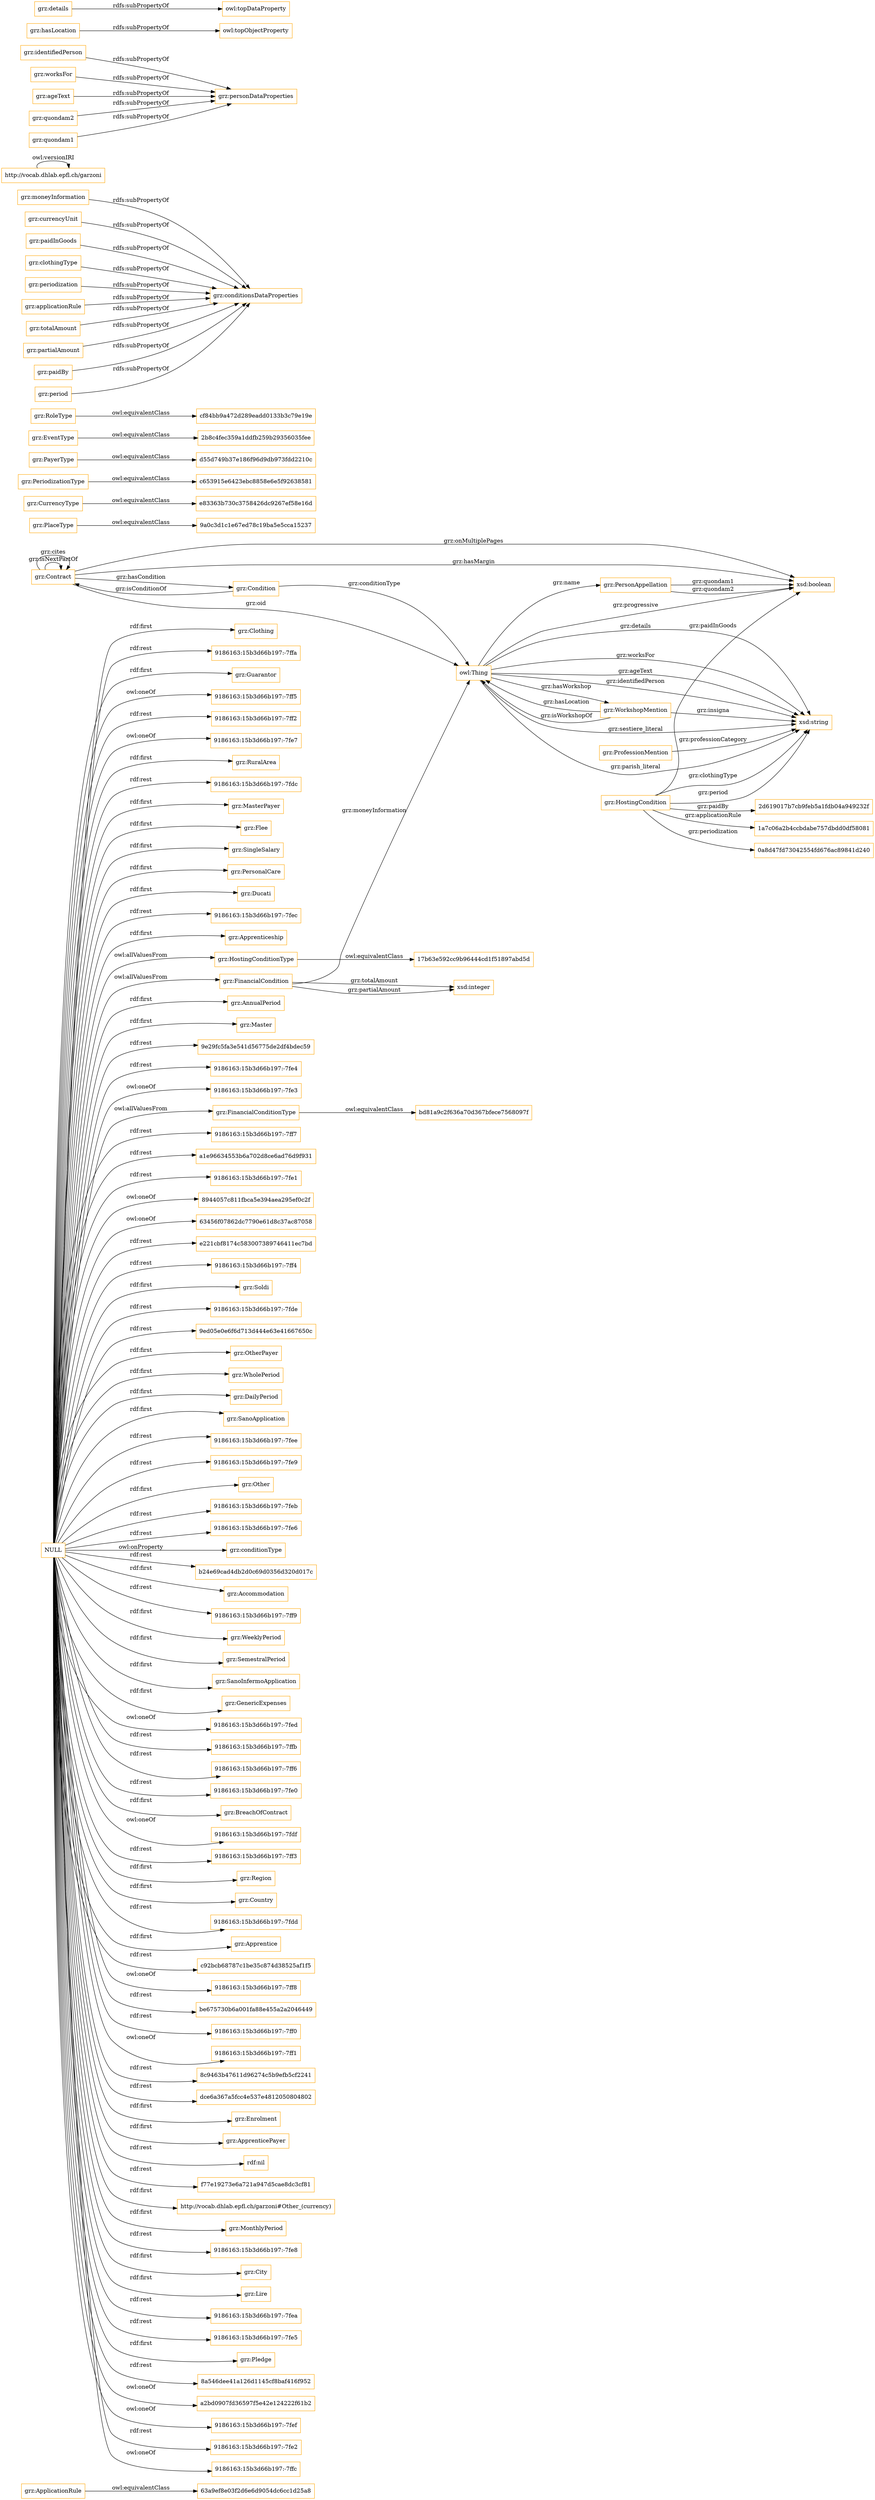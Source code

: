digraph ar2dtool_diagram { 
rankdir=LR;
size="1501"
node [shape = rectangle, color="orange"]; "63a9ef8e03f2d6e6d9054dc6cc1d25a8" "17b63e592cc9b96444cd1f51897abd5d" "grz:FinancialCondition" "grz:PlaceType" "grz:CurrencyType" "grz:HostingCondition" "grz:Condition" "grz:PersonAppellation" "grz:FinancialConditionType" "grz:ApplicationRule" "e83363b730c3758426dc9267ef58e16d" "c653915e6423ebc8858e6e5f92638581" "d55d749b37e186f96d9db973fdd2210c" "bd81a9c2f636a70d367bfece7568097f" "grz:ProfessionMention" "grz:EventType" "2b8c4fec359a1ddfb259b29356035fee" "grz:HostingConditionType" "grz:Contract" "grz:PeriodizationType" "grz:WorkshopMention" "grz:PayerType" "cf84bb9a472d289eadd0133b3c79e19e" "grz:RoleType" "9a0c3d1c1e67ed78c19ba5e5cca15237" ; /*classes style*/
	"grz:HostingConditionType" -> "17b63e592cc9b96444cd1f51897abd5d" [ label = "owl:equivalentClass" ];
	"grz:moneyInformation" -> "grz:conditionsDataProperties" [ label = "rdfs:subPropertyOf" ];
	"grz:currencyUnit" -> "grz:conditionsDataProperties" [ label = "rdfs:subPropertyOf" ];
	"grz:paidInGoods" -> "grz:conditionsDataProperties" [ label = "rdfs:subPropertyOf" ];
	"grz:PeriodizationType" -> "c653915e6423ebc8858e6e5f92638581" [ label = "owl:equivalentClass" ];
	"http://vocab.dhlab.epfl.ch/garzoni" -> "http://vocab.dhlab.epfl.ch/garzoni" [ label = "owl:versionIRI" ];
	"grz:clothingType" -> "grz:conditionsDataProperties" [ label = "rdfs:subPropertyOf" ];
	"grz:periodization" -> "grz:conditionsDataProperties" [ label = "rdfs:subPropertyOf" ];
	"grz:identifiedPerson" -> "grz:personDataProperties" [ label = "rdfs:subPropertyOf" ];
	"grz:EventType" -> "2b8c4fec359a1ddfb259b29356035fee" [ label = "owl:equivalentClass" ];
	"grz:hasLocation" -> "owl:topObjectProperty" [ label = "rdfs:subPropertyOf" ];
	"grz:applicationRule" -> "grz:conditionsDataProperties" [ label = "rdfs:subPropertyOf" ];
	"grz:worksFor" -> "grz:personDataProperties" [ label = "rdfs:subPropertyOf" ];
	"grz:totalAmount" -> "grz:conditionsDataProperties" [ label = "rdfs:subPropertyOf" ];
	"NULL" -> "9186163:15b3d66b197:-7ff7" [ label = "rdf:rest" ];
	"NULL" -> "a1e96634553b6a702d8ce6ad76d9f931" [ label = "rdf:rest" ];
	"NULL" -> "9186163:15b3d66b197:-7fe1" [ label = "rdf:rest" ];
	"NULL" -> "8944057c811fbca5e394aea295ef0c2f" [ label = "owl:oneOf" ];
	"NULL" -> "63456f07862dc7790e61d8c37ac87058" [ label = "owl:oneOf" ];
	"NULL" -> "e221cbf8174c583007389746411ec7bd" [ label = "rdf:rest" ];
	"NULL" -> "9186163:15b3d66b197:-7ff4" [ label = "rdf:rest" ];
	"NULL" -> "grz:Soldi" [ label = "rdf:first" ];
	"NULL" -> "grz:HostingConditionType" [ label = "owl:allValuesFrom" ];
	"NULL" -> "grz:FinancialCondition" [ label = "owl:allValuesFrom" ];
	"NULL" -> "9186163:15b3d66b197:-7fde" [ label = "rdf:rest" ];
	"NULL" -> "9ed05e0e6f6d713d444e63e41667650c" [ label = "rdf:rest" ];
	"NULL" -> "grz:OtherPayer" [ label = "rdf:first" ];
	"NULL" -> "grz:WholePeriod" [ label = "rdf:first" ];
	"NULL" -> "grz:FinancialConditionType" [ label = "owl:allValuesFrom" ];
	"NULL" -> "grz:DailyPeriod" [ label = "rdf:first" ];
	"NULL" -> "grz:SanoApplication" [ label = "rdf:first" ];
	"NULL" -> "9186163:15b3d66b197:-7fee" [ label = "rdf:rest" ];
	"NULL" -> "9186163:15b3d66b197:-7fe9" [ label = "rdf:rest" ];
	"NULL" -> "grz:Other" [ label = "rdf:first" ];
	"NULL" -> "9186163:15b3d66b197:-7feb" [ label = "rdf:rest" ];
	"NULL" -> "9186163:15b3d66b197:-7fe6" [ label = "rdf:rest" ];
	"NULL" -> "grz:conditionType" [ label = "owl:onProperty" ];
	"NULL" -> "b24e69cad4db2d0c69d0356d320d017c" [ label = "rdf:rest" ];
	"NULL" -> "grz:Accommodation" [ label = "rdf:first" ];
	"NULL" -> "9186163:15b3d66b197:-7ff9" [ label = "rdf:rest" ];
	"NULL" -> "grz:WeeklyPeriod" [ label = "rdf:first" ];
	"NULL" -> "grz:SemestralPeriod" [ label = "rdf:first" ];
	"NULL" -> "grz:SanoInfermoApplication" [ label = "rdf:first" ];
	"NULL" -> "grz:GenericExpenses" [ label = "rdf:first" ];
	"NULL" -> "9186163:15b3d66b197:-7fed" [ label = "owl:oneOf" ];
	"NULL" -> "9186163:15b3d66b197:-7ffb" [ label = "rdf:rest" ];
	"NULL" -> "9186163:15b3d66b197:-7ff6" [ label = "rdf:rest" ];
	"NULL" -> "9186163:15b3d66b197:-7fe0" [ label = "rdf:rest" ];
	"NULL" -> "grz:BreachOfContract" [ label = "rdf:first" ];
	"NULL" -> "9186163:15b3d66b197:-7fdf" [ label = "owl:oneOf" ];
	"NULL" -> "9186163:15b3d66b197:-7ff3" [ label = "rdf:rest" ];
	"NULL" -> "grz:Region" [ label = "rdf:first" ];
	"NULL" -> "grz:Country" [ label = "rdf:first" ];
	"NULL" -> "9186163:15b3d66b197:-7fdd" [ label = "rdf:rest" ];
	"NULL" -> "grz:Apprentice" [ label = "rdf:first" ];
	"NULL" -> "c92bcb68787c1be35c874d38525af1f5" [ label = "rdf:rest" ];
	"NULL" -> "9186163:15b3d66b197:-7ff8" [ label = "owl:oneOf" ];
	"NULL" -> "be675730b6a001fa88e455a2a2046449" [ label = "rdf:rest" ];
	"NULL" -> "9186163:15b3d66b197:-7ff0" [ label = "rdf:rest" ];
	"NULL" -> "9186163:15b3d66b197:-7ff1" [ label = "owl:oneOf" ];
	"NULL" -> "8c9463b47611d96274c5b9efb5cf2241" [ label = "rdf:rest" ];
	"NULL" -> "dce6a367a5fcc4e537e4812050804802" [ label = "rdf:rest" ];
	"NULL" -> "grz:Enrolment" [ label = "rdf:first" ];
	"NULL" -> "grz:ApprenticePayer" [ label = "rdf:first" ];
	"NULL" -> "rdf:nil" [ label = "rdf:rest" ];
	"NULL" -> "f77e19273e6a721a947d5cae8dc3cf81" [ label = "rdf:rest" ];
	"NULL" -> "http://vocab.dhlab.epfl.ch/garzoni#Other_(currency)" [ label = "rdf:first" ];
	"NULL" -> "grz:MonthlyPeriod" [ label = "rdf:first" ];
	"NULL" -> "9186163:15b3d66b197:-7fe8" [ label = "rdf:rest" ];
	"NULL" -> "grz:City" [ label = "rdf:first" ];
	"NULL" -> "grz:Lire" [ label = "rdf:first" ];
	"NULL" -> "9186163:15b3d66b197:-7fea" [ label = "rdf:rest" ];
	"NULL" -> "9186163:15b3d66b197:-7fe5" [ label = "rdf:rest" ];
	"NULL" -> "grz:Pledge" [ label = "rdf:first" ];
	"NULL" -> "8a546dee41a126d1145cf8baf416f952" [ label = "rdf:rest" ];
	"NULL" -> "a2bd0907fd36597f5e42e124222f61b2" [ label = "owl:oneOf" ];
	"NULL" -> "9186163:15b3d66b197:-7fef" [ label = "owl:oneOf" ];
	"NULL" -> "9186163:15b3d66b197:-7fe2" [ label = "rdf:rest" ];
	"NULL" -> "9186163:15b3d66b197:-7ffc" [ label = "owl:oneOf" ];
	"NULL" -> "grz:Clothing" [ label = "rdf:first" ];
	"NULL" -> "9186163:15b3d66b197:-7ffa" [ label = "rdf:rest" ];
	"NULL" -> "grz:Guarantor" [ label = "rdf:first" ];
	"NULL" -> "9186163:15b3d66b197:-7ff5" [ label = "owl:oneOf" ];
	"NULL" -> "9186163:15b3d66b197:-7ff2" [ label = "rdf:rest" ];
	"NULL" -> "9186163:15b3d66b197:-7fe7" [ label = "owl:oneOf" ];
	"NULL" -> "grz:RuralArea" [ label = "rdf:first" ];
	"NULL" -> "9186163:15b3d66b197:-7fdc" [ label = "rdf:rest" ];
	"NULL" -> "grz:MasterPayer" [ label = "rdf:first" ];
	"NULL" -> "grz:Flee" [ label = "rdf:first" ];
	"NULL" -> "grz:SingleSalary" [ label = "rdf:first" ];
	"NULL" -> "grz:PersonalCare" [ label = "rdf:first" ];
	"NULL" -> "grz:Ducati" [ label = "rdf:first" ];
	"NULL" -> "9186163:15b3d66b197:-7fec" [ label = "rdf:rest" ];
	"NULL" -> "grz:Apprenticeship" [ label = "rdf:first" ];
	"NULL" -> "grz:AnnualPeriod" [ label = "rdf:first" ];
	"NULL" -> "grz:Master" [ label = "rdf:first" ];
	"NULL" -> "9e29fc5fa3e541d56775de2df4bdec59" [ label = "rdf:rest" ];
	"NULL" -> "9186163:15b3d66b197:-7fe4" [ label = "rdf:rest" ];
	"NULL" -> "9186163:15b3d66b197:-7fe3" [ label = "owl:oneOf" ];
	"grz:partialAmount" -> "grz:conditionsDataProperties" [ label = "rdfs:subPropertyOf" ];
	"grz:PlaceType" -> "9a0c3d1c1e67ed78c19ba5e5cca15237" [ label = "owl:equivalentClass" ];
	"grz:ageText" -> "grz:personDataProperties" [ label = "rdfs:subPropertyOf" ];
	"grz:paidBy" -> "grz:conditionsDataProperties" [ label = "rdfs:subPropertyOf" ];
	"grz:PayerType" -> "d55d749b37e186f96d9db973fdd2210c" [ label = "owl:equivalentClass" ];
	"grz:FinancialConditionType" -> "bd81a9c2f636a70d367bfece7568097f" [ label = "owl:equivalentClass" ];
	"grz:quondam2" -> "grz:personDataProperties" [ label = "rdfs:subPropertyOf" ];
	"grz:details" -> "owl:topDataProperty" [ label = "rdfs:subPropertyOf" ];
	"grz:CurrencyType" -> "e83363b730c3758426dc9267ef58e16d" [ label = "owl:equivalentClass" ];
	"grz:RoleType" -> "cf84bb9a472d289eadd0133b3c79e19e" [ label = "owl:equivalentClass" ];
	"grz:period" -> "grz:conditionsDataProperties" [ label = "rdfs:subPropertyOf" ];
	"grz:quondam1" -> "grz:personDataProperties" [ label = "rdfs:subPropertyOf" ];
	"grz:ApplicationRule" -> "63a9ef8e03f2d6e6d9054dc6cc1d25a8" [ label = "owl:equivalentClass" ];
	"owl:Thing" -> "xsd:string" [ label = "grz:identifiedPerson" ];
	"grz:Contract" -> "grz:Contract" [ label = "grz:isNextPartOf" ];
	"owl:Thing" -> "xsd:string" [ label = "grz:sestiere_literal" ];
	"grz:HostingCondition" -> "xsd:string" [ label = "grz:clothingType" ];
	"grz:Contract" -> "grz:Contract" [ label = "grz:cites" ];
	"owl:Thing" -> "xsd:string" [ label = "grz:parish_literal" ];
	"grz:WorkshopMention" -> "owl:Thing" [ label = "grz:hasLocation" ];
	"grz:ProfessionMention" -> "xsd:string" [ label = "grz:professionCategory" ];
	"grz:HostingCondition" -> "0a8d47fd73042554fd676ac89841d240" [ label = "grz:periodization" ];
	"grz:FinancialCondition" -> "xsd:integer" [ label = "grz:totalAmount" ];
	"grz:WorkshopMention" -> "owl:Thing" [ label = "grz:isWorkshopOf" ];
	"grz:Contract" -> "xsd:boolean" [ label = "grz:hasMargin" ];
	"grz:FinancialCondition" -> "owl:Thing" [ label = "grz:moneyInformation" ];
	"grz:HostingCondition" -> "2d619017b7cb9feb5a1fdb04a949232f" [ label = "grz:paidBy" ];
	"grz:HostingCondition" -> "xsd:boolean" [ label = "grz:paidInGoods" ];
	"owl:Thing" -> "xsd:string" [ label = "grz:details" ];
	"grz:HostingCondition" -> "1a7c06a2b4ccbdabe757dbdd0df58081" [ label = "grz:applicationRule" ];
	"owl:Thing" -> "xsd:string" [ label = "grz:ageText" ];
	"owl:Thing" -> "grz:PersonAppellation" [ label = "grz:name" ];
	"grz:Contract" -> "owl:Thing" [ label = "grz:oid" ];
	"owl:Thing" -> "grz:WorkshopMention" [ label = "grz:hasWorkshop" ];
	"grz:FinancialCondition" -> "xsd:integer" [ label = "grz:partialAmount" ];
	"owl:Thing" -> "xsd:boolean" [ label = "grz:progressive" ];
	"grz:HostingCondition" -> "xsd:string" [ label = "grz:period" ];
	"grz:Condition" -> "grz:Contract" [ label = "grz:isConditionOf" ];
	"grz:WorkshopMention" -> "xsd:string" [ label = "grz:insigna" ];
	"grz:Contract" -> "xsd:boolean" [ label = "grz:onMultiplePages" ];
	"grz:PersonAppellation" -> "xsd:boolean" [ label = "grz:quondam1" ];
	"grz:Contract" -> "grz:Condition" [ label = "grz:hasCondition" ];
	"owl:Thing" -> "xsd:string" [ label = "grz:worksFor" ];
	"grz:Condition" -> "owl:Thing" [ label = "grz:conditionType" ];
	"grz:PersonAppellation" -> "xsd:boolean" [ label = "grz:quondam2" ];

}
